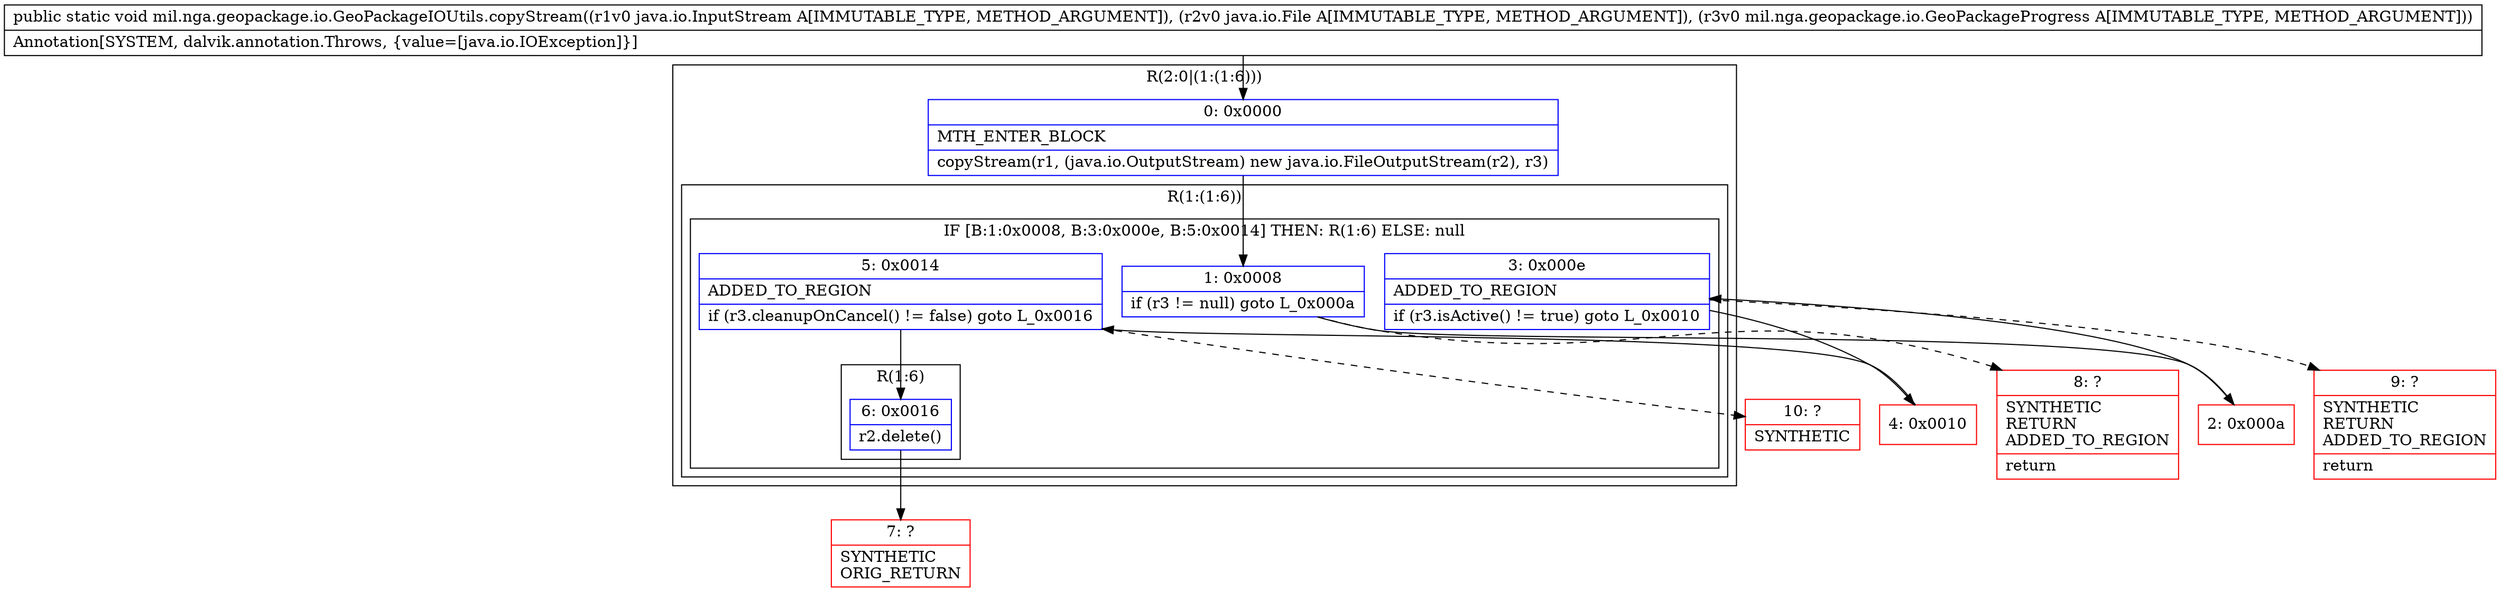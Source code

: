digraph "CFG formil.nga.geopackage.io.GeoPackageIOUtils.copyStream(Ljava\/io\/InputStream;Ljava\/io\/File;Lmil\/nga\/geopackage\/io\/GeoPackageProgress;)V" {
subgraph cluster_Region_737624971 {
label = "R(2:0|(1:(1:6)))";
node [shape=record,color=blue];
Node_0 [shape=record,label="{0\:\ 0x0000|MTH_ENTER_BLOCK\l|copyStream(r1, (java.io.OutputStream) new java.io.FileOutputStream(r2), r3)\l}"];
subgraph cluster_Region_943855703 {
label = "R(1:(1:6))";
node [shape=record,color=blue];
subgraph cluster_IfRegion_956821382 {
label = "IF [B:1:0x0008, B:3:0x000e, B:5:0x0014] THEN: R(1:6) ELSE: null";
node [shape=record,color=blue];
Node_1 [shape=record,label="{1\:\ 0x0008|if (r3 != null) goto L_0x000a\l}"];
Node_3 [shape=record,label="{3\:\ 0x000e|ADDED_TO_REGION\l|if (r3.isActive() != true) goto L_0x0010\l}"];
Node_5 [shape=record,label="{5\:\ 0x0014|ADDED_TO_REGION\l|if (r3.cleanupOnCancel() != false) goto L_0x0016\l}"];
subgraph cluster_Region_406205351 {
label = "R(1:6)";
node [shape=record,color=blue];
Node_6 [shape=record,label="{6\:\ 0x0016|r2.delete()\l}"];
}
}
}
}
Node_2 [shape=record,color=red,label="{2\:\ 0x000a}"];
Node_4 [shape=record,color=red,label="{4\:\ 0x0010}"];
Node_7 [shape=record,color=red,label="{7\:\ ?|SYNTHETIC\lORIG_RETURN\l}"];
Node_8 [shape=record,color=red,label="{8\:\ ?|SYNTHETIC\lRETURN\lADDED_TO_REGION\l|return\l}"];
Node_9 [shape=record,color=red,label="{9\:\ ?|SYNTHETIC\lRETURN\lADDED_TO_REGION\l|return\l}"];
Node_10 [shape=record,color=red,label="{10\:\ ?|SYNTHETIC\l}"];
MethodNode[shape=record,label="{public static void mil.nga.geopackage.io.GeoPackageIOUtils.copyStream((r1v0 java.io.InputStream A[IMMUTABLE_TYPE, METHOD_ARGUMENT]), (r2v0 java.io.File A[IMMUTABLE_TYPE, METHOD_ARGUMENT]), (r3v0 mil.nga.geopackage.io.GeoPackageProgress A[IMMUTABLE_TYPE, METHOD_ARGUMENT]))  | Annotation[SYSTEM, dalvik.annotation.Throws, \{value=[java.io.IOException]\}]\l}"];
MethodNode -> Node_0;
Node_0 -> Node_1;
Node_1 -> Node_2;
Node_1 -> Node_8[style=dashed];
Node_3 -> Node_4;
Node_3 -> Node_9[style=dashed];
Node_5 -> Node_6;
Node_5 -> Node_10[style=dashed];
Node_6 -> Node_7;
Node_2 -> Node_3;
Node_4 -> Node_5;
}

